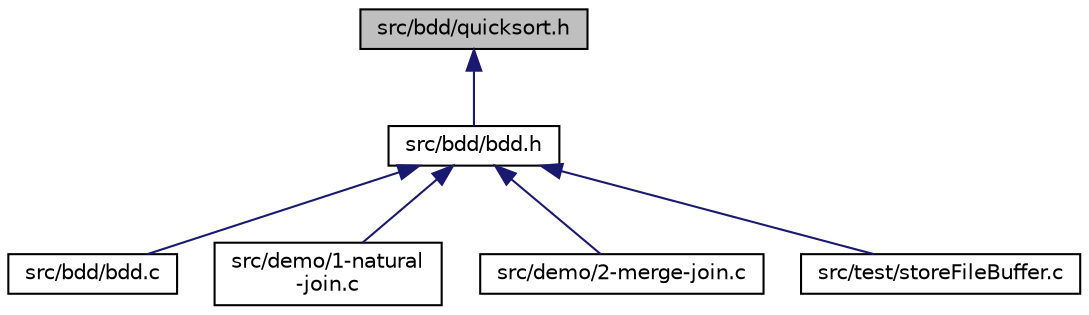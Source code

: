 digraph "src/bdd/quicksort.h"
{
  edge [fontname="Helvetica",fontsize="10",labelfontname="Helvetica",labelfontsize="10"];
  node [fontname="Helvetica",fontsize="10",shape=record];
  Node1 [label="src/bdd/quicksort.h",height=0.2,width=0.4,color="black", fillcolor="grey75", style="filled", fontcolor="black"];
  Node1 -> Node2 [dir="back",color="midnightblue",fontsize="10",style="solid"];
  Node2 [label="src/bdd/bdd.h",height=0.2,width=0.4,color="black", fillcolor="white", style="filled",URL="$bdd_8h.html"];
  Node2 -> Node3 [dir="back",color="midnightblue",fontsize="10",style="solid"];
  Node3 [label="src/bdd/bdd.c",height=0.2,width=0.4,color="black", fillcolor="white", style="filled",URL="$bdd_8c.html"];
  Node2 -> Node4 [dir="back",color="midnightblue",fontsize="10",style="solid"];
  Node4 [label="src/demo/1-natural\l-join.c",height=0.2,width=0.4,color="black", fillcolor="white", style="filled",URL="$1-natural-join_8c.html"];
  Node2 -> Node5 [dir="back",color="midnightblue",fontsize="10",style="solid"];
  Node5 [label="src/demo/2-merge-join.c",height=0.2,width=0.4,color="black", fillcolor="white", style="filled",URL="$2-merge-join_8c.html"];
  Node2 -> Node6 [dir="back",color="midnightblue",fontsize="10",style="solid"];
  Node6 [label="src/test/storeFileBuffer.c",height=0.2,width=0.4,color="black", fillcolor="white", style="filled",URL="$storeFileBuffer_8c.html"];
}
